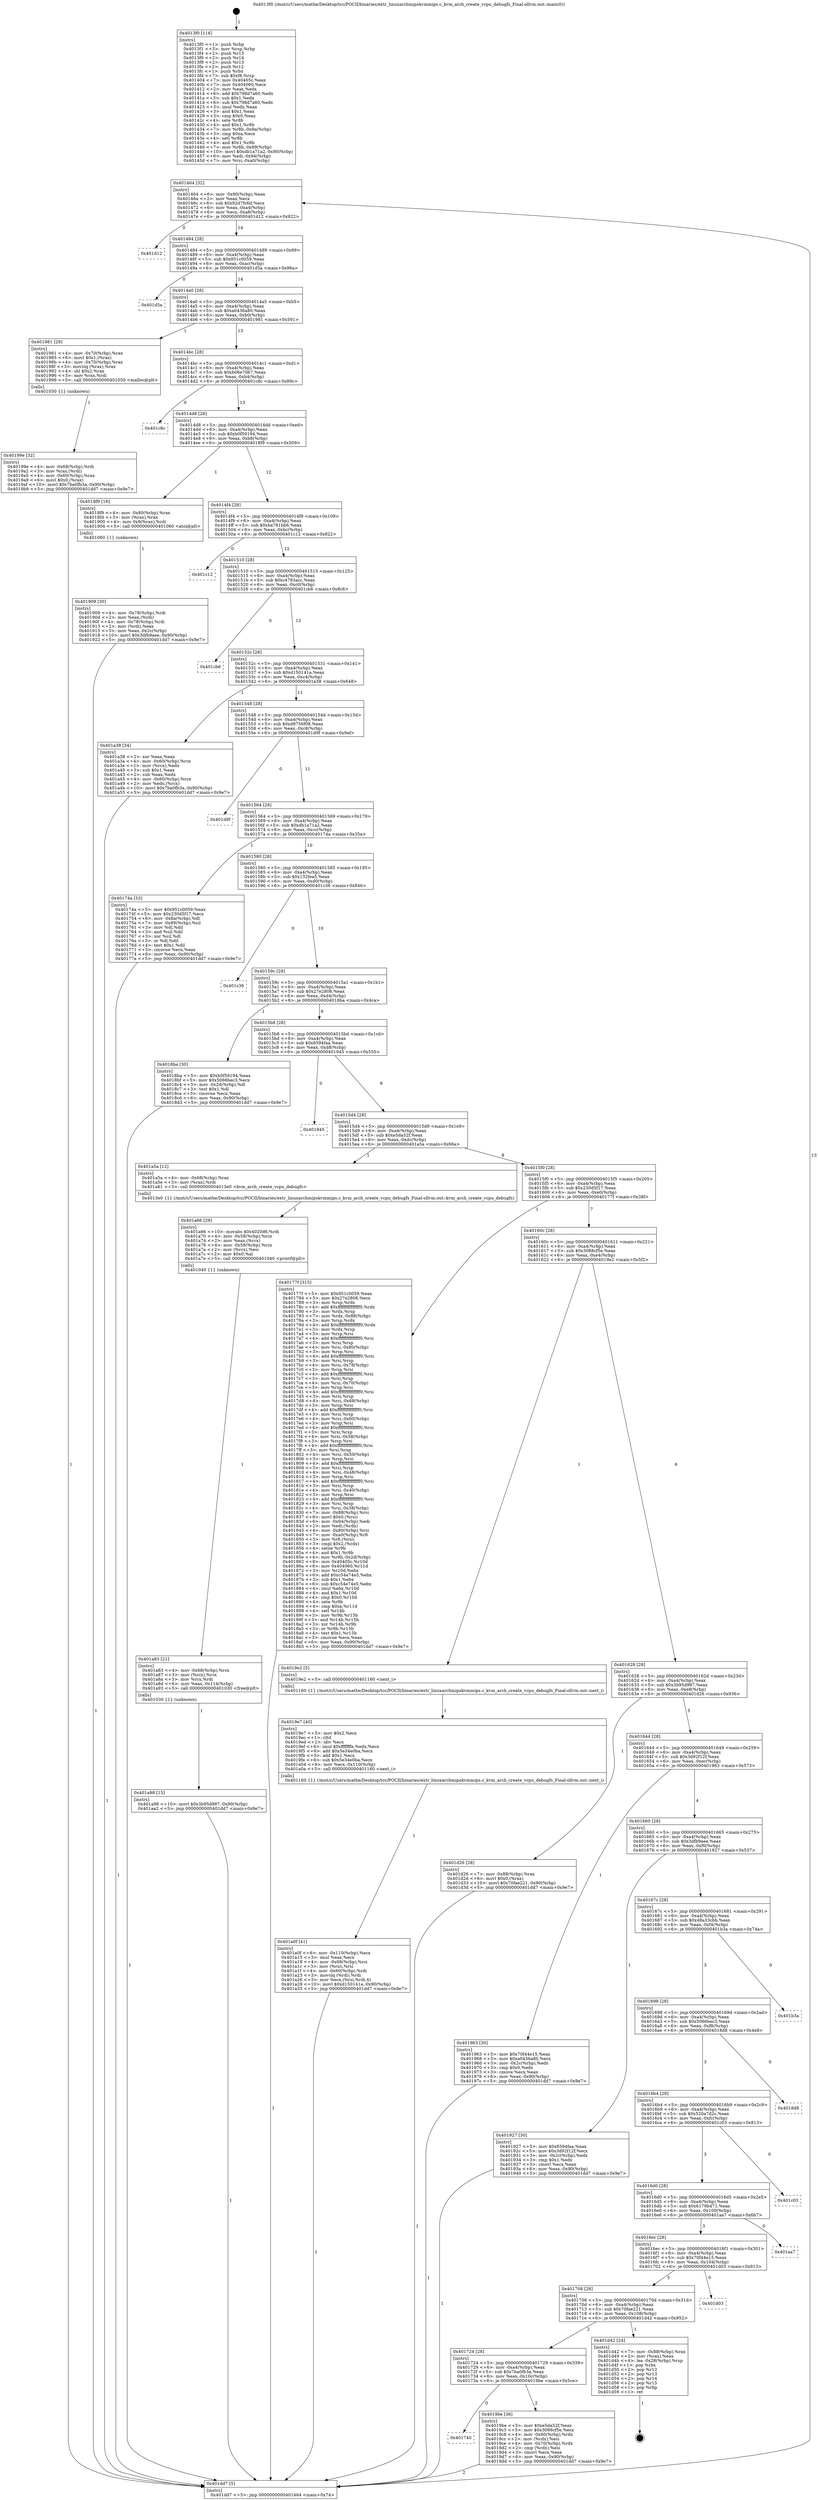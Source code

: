 digraph "0x4013f0" {
  label = "0x4013f0 (/mnt/c/Users/mathe/Desktop/tcc/POCII/binaries/extr_linuxarchmipskvmmips.c_kvm_arch_create_vcpu_debugfs_Final-ollvm.out::main(0))"
  labelloc = "t"
  node[shape=record]

  Entry [label="",width=0.3,height=0.3,shape=circle,fillcolor=black,style=filled]
  "0x401464" [label="{
     0x401464 [32]\l
     | [instrs]\l
     &nbsp;&nbsp;0x401464 \<+6\>: mov -0x90(%rbp),%eax\l
     &nbsp;&nbsp;0x40146a \<+2\>: mov %eax,%ecx\l
     &nbsp;&nbsp;0x40146c \<+6\>: sub $0x92d7fc6d,%ecx\l
     &nbsp;&nbsp;0x401472 \<+6\>: mov %eax,-0xa4(%rbp)\l
     &nbsp;&nbsp;0x401478 \<+6\>: mov %ecx,-0xa8(%rbp)\l
     &nbsp;&nbsp;0x40147e \<+6\>: je 0000000000401d12 \<main+0x922\>\l
  }"]
  "0x401d12" [label="{
     0x401d12\l
  }", style=dashed]
  "0x401484" [label="{
     0x401484 [28]\l
     | [instrs]\l
     &nbsp;&nbsp;0x401484 \<+5\>: jmp 0000000000401489 \<main+0x99\>\l
     &nbsp;&nbsp;0x401489 \<+6\>: mov -0xa4(%rbp),%eax\l
     &nbsp;&nbsp;0x40148f \<+5\>: sub $0x951c0059,%eax\l
     &nbsp;&nbsp;0x401494 \<+6\>: mov %eax,-0xac(%rbp)\l
     &nbsp;&nbsp;0x40149a \<+6\>: je 0000000000401d5a \<main+0x96a\>\l
  }"]
  Exit [label="",width=0.3,height=0.3,shape=circle,fillcolor=black,style=filled,peripheries=2]
  "0x401d5a" [label="{
     0x401d5a\l
  }", style=dashed]
  "0x4014a0" [label="{
     0x4014a0 [28]\l
     | [instrs]\l
     &nbsp;&nbsp;0x4014a0 \<+5\>: jmp 00000000004014a5 \<main+0xb5\>\l
     &nbsp;&nbsp;0x4014a5 \<+6\>: mov -0xa4(%rbp),%eax\l
     &nbsp;&nbsp;0x4014ab \<+5\>: sub $0xa0436a80,%eax\l
     &nbsp;&nbsp;0x4014b0 \<+6\>: mov %eax,-0xb0(%rbp)\l
     &nbsp;&nbsp;0x4014b6 \<+6\>: je 0000000000401981 \<main+0x591\>\l
  }"]
  "0x401a98" [label="{
     0x401a98 [15]\l
     | [instrs]\l
     &nbsp;&nbsp;0x401a98 \<+10\>: movl $0x3b95d987,-0x90(%rbp)\l
     &nbsp;&nbsp;0x401aa2 \<+5\>: jmp 0000000000401dd7 \<main+0x9e7\>\l
  }"]
  "0x401981" [label="{
     0x401981 [29]\l
     | [instrs]\l
     &nbsp;&nbsp;0x401981 \<+4\>: mov -0x70(%rbp),%rax\l
     &nbsp;&nbsp;0x401985 \<+6\>: movl $0x1,(%rax)\l
     &nbsp;&nbsp;0x40198b \<+4\>: mov -0x70(%rbp),%rax\l
     &nbsp;&nbsp;0x40198f \<+3\>: movslq (%rax),%rax\l
     &nbsp;&nbsp;0x401992 \<+4\>: shl $0x2,%rax\l
     &nbsp;&nbsp;0x401996 \<+3\>: mov %rax,%rdi\l
     &nbsp;&nbsp;0x401999 \<+5\>: call 0000000000401050 \<malloc@plt\>\l
     | [calls]\l
     &nbsp;&nbsp;0x401050 \{1\} (unknown)\l
  }"]
  "0x4014bc" [label="{
     0x4014bc [28]\l
     | [instrs]\l
     &nbsp;&nbsp;0x4014bc \<+5\>: jmp 00000000004014c1 \<main+0xd1\>\l
     &nbsp;&nbsp;0x4014c1 \<+6\>: mov -0xa4(%rbp),%eax\l
     &nbsp;&nbsp;0x4014c7 \<+5\>: sub $0xb06e7067,%eax\l
     &nbsp;&nbsp;0x4014cc \<+6\>: mov %eax,-0xb4(%rbp)\l
     &nbsp;&nbsp;0x4014d2 \<+6\>: je 0000000000401c8c \<main+0x89c\>\l
  }"]
  "0x401a83" [label="{
     0x401a83 [21]\l
     | [instrs]\l
     &nbsp;&nbsp;0x401a83 \<+4\>: mov -0x68(%rbp),%rcx\l
     &nbsp;&nbsp;0x401a87 \<+3\>: mov (%rcx),%rcx\l
     &nbsp;&nbsp;0x401a8a \<+3\>: mov %rcx,%rdi\l
     &nbsp;&nbsp;0x401a8d \<+6\>: mov %eax,-0x114(%rbp)\l
     &nbsp;&nbsp;0x401a93 \<+5\>: call 0000000000401030 \<free@plt\>\l
     | [calls]\l
     &nbsp;&nbsp;0x401030 \{1\} (unknown)\l
  }"]
  "0x401c8c" [label="{
     0x401c8c\l
  }", style=dashed]
  "0x4014d8" [label="{
     0x4014d8 [28]\l
     | [instrs]\l
     &nbsp;&nbsp;0x4014d8 \<+5\>: jmp 00000000004014dd \<main+0xed\>\l
     &nbsp;&nbsp;0x4014dd \<+6\>: mov -0xa4(%rbp),%eax\l
     &nbsp;&nbsp;0x4014e3 \<+5\>: sub $0xb0f59194,%eax\l
     &nbsp;&nbsp;0x4014e8 \<+6\>: mov %eax,-0xb8(%rbp)\l
     &nbsp;&nbsp;0x4014ee \<+6\>: je 00000000004018f9 \<main+0x509\>\l
  }"]
  "0x401a66" [label="{
     0x401a66 [29]\l
     | [instrs]\l
     &nbsp;&nbsp;0x401a66 \<+10\>: movabs $0x4020d6,%rdi\l
     &nbsp;&nbsp;0x401a70 \<+4\>: mov -0x58(%rbp),%rcx\l
     &nbsp;&nbsp;0x401a74 \<+2\>: mov %eax,(%rcx)\l
     &nbsp;&nbsp;0x401a76 \<+4\>: mov -0x58(%rbp),%rcx\l
     &nbsp;&nbsp;0x401a7a \<+2\>: mov (%rcx),%esi\l
     &nbsp;&nbsp;0x401a7c \<+2\>: mov $0x0,%al\l
     &nbsp;&nbsp;0x401a7e \<+5\>: call 0000000000401040 \<printf@plt\>\l
     | [calls]\l
     &nbsp;&nbsp;0x401040 \{1\} (unknown)\l
  }"]
  "0x4018f9" [label="{
     0x4018f9 [16]\l
     | [instrs]\l
     &nbsp;&nbsp;0x4018f9 \<+4\>: mov -0x80(%rbp),%rax\l
     &nbsp;&nbsp;0x4018fd \<+3\>: mov (%rax),%rax\l
     &nbsp;&nbsp;0x401900 \<+4\>: mov 0x8(%rax),%rdi\l
     &nbsp;&nbsp;0x401904 \<+5\>: call 0000000000401060 \<atoi@plt\>\l
     | [calls]\l
     &nbsp;&nbsp;0x401060 \{1\} (unknown)\l
  }"]
  "0x4014f4" [label="{
     0x4014f4 [28]\l
     | [instrs]\l
     &nbsp;&nbsp;0x4014f4 \<+5\>: jmp 00000000004014f9 \<main+0x109\>\l
     &nbsp;&nbsp;0x4014f9 \<+6\>: mov -0xa4(%rbp),%eax\l
     &nbsp;&nbsp;0x4014ff \<+5\>: sub $0xba781bb6,%eax\l
     &nbsp;&nbsp;0x401504 \<+6\>: mov %eax,-0xbc(%rbp)\l
     &nbsp;&nbsp;0x40150a \<+6\>: je 0000000000401c12 \<main+0x822\>\l
  }"]
  "0x401a0f" [label="{
     0x401a0f [41]\l
     | [instrs]\l
     &nbsp;&nbsp;0x401a0f \<+6\>: mov -0x110(%rbp),%ecx\l
     &nbsp;&nbsp;0x401a15 \<+3\>: imul %eax,%ecx\l
     &nbsp;&nbsp;0x401a18 \<+4\>: mov -0x68(%rbp),%rsi\l
     &nbsp;&nbsp;0x401a1c \<+3\>: mov (%rsi),%rsi\l
     &nbsp;&nbsp;0x401a1f \<+4\>: mov -0x60(%rbp),%rdi\l
     &nbsp;&nbsp;0x401a23 \<+3\>: movslq (%rdi),%rdi\l
     &nbsp;&nbsp;0x401a26 \<+3\>: mov %ecx,(%rsi,%rdi,4)\l
     &nbsp;&nbsp;0x401a29 \<+10\>: movl $0xd150141a,-0x90(%rbp)\l
     &nbsp;&nbsp;0x401a33 \<+5\>: jmp 0000000000401dd7 \<main+0x9e7\>\l
  }"]
  "0x401c12" [label="{
     0x401c12\l
  }", style=dashed]
  "0x401510" [label="{
     0x401510 [28]\l
     | [instrs]\l
     &nbsp;&nbsp;0x401510 \<+5\>: jmp 0000000000401515 \<main+0x125\>\l
     &nbsp;&nbsp;0x401515 \<+6\>: mov -0xa4(%rbp),%eax\l
     &nbsp;&nbsp;0x40151b \<+5\>: sub $0xc4783acc,%eax\l
     &nbsp;&nbsp;0x401520 \<+6\>: mov %eax,-0xc0(%rbp)\l
     &nbsp;&nbsp;0x401526 \<+6\>: je 0000000000401cb6 \<main+0x8c6\>\l
  }"]
  "0x4019e7" [label="{
     0x4019e7 [40]\l
     | [instrs]\l
     &nbsp;&nbsp;0x4019e7 \<+5\>: mov $0x2,%ecx\l
     &nbsp;&nbsp;0x4019ec \<+1\>: cltd\l
     &nbsp;&nbsp;0x4019ed \<+2\>: idiv %ecx\l
     &nbsp;&nbsp;0x4019ef \<+6\>: imul $0xfffffffe,%edx,%ecx\l
     &nbsp;&nbsp;0x4019f5 \<+6\>: add $0x5e34e0ba,%ecx\l
     &nbsp;&nbsp;0x4019fb \<+3\>: add $0x1,%ecx\l
     &nbsp;&nbsp;0x4019fe \<+6\>: sub $0x5e34e0ba,%ecx\l
     &nbsp;&nbsp;0x401a04 \<+6\>: mov %ecx,-0x110(%rbp)\l
     &nbsp;&nbsp;0x401a0a \<+5\>: call 0000000000401160 \<next_i\>\l
     | [calls]\l
     &nbsp;&nbsp;0x401160 \{1\} (/mnt/c/Users/mathe/Desktop/tcc/POCII/binaries/extr_linuxarchmipskvmmips.c_kvm_arch_create_vcpu_debugfs_Final-ollvm.out::next_i)\l
  }"]
  "0x401cb6" [label="{
     0x401cb6\l
  }", style=dashed]
  "0x40152c" [label="{
     0x40152c [28]\l
     | [instrs]\l
     &nbsp;&nbsp;0x40152c \<+5\>: jmp 0000000000401531 \<main+0x141\>\l
     &nbsp;&nbsp;0x401531 \<+6\>: mov -0xa4(%rbp),%eax\l
     &nbsp;&nbsp;0x401537 \<+5\>: sub $0xd150141a,%eax\l
     &nbsp;&nbsp;0x40153c \<+6\>: mov %eax,-0xc4(%rbp)\l
     &nbsp;&nbsp;0x401542 \<+6\>: je 0000000000401a38 \<main+0x648\>\l
  }"]
  "0x401740" [label="{
     0x401740\l
  }", style=dashed]
  "0x401a38" [label="{
     0x401a38 [34]\l
     | [instrs]\l
     &nbsp;&nbsp;0x401a38 \<+2\>: xor %eax,%eax\l
     &nbsp;&nbsp;0x401a3a \<+4\>: mov -0x60(%rbp),%rcx\l
     &nbsp;&nbsp;0x401a3e \<+2\>: mov (%rcx),%edx\l
     &nbsp;&nbsp;0x401a40 \<+3\>: sub $0x1,%eax\l
     &nbsp;&nbsp;0x401a43 \<+2\>: sub %eax,%edx\l
     &nbsp;&nbsp;0x401a45 \<+4\>: mov -0x60(%rbp),%rcx\l
     &nbsp;&nbsp;0x401a49 \<+2\>: mov %edx,(%rcx)\l
     &nbsp;&nbsp;0x401a4b \<+10\>: movl $0x7ba0fb3a,-0x90(%rbp)\l
     &nbsp;&nbsp;0x401a55 \<+5\>: jmp 0000000000401dd7 \<main+0x9e7\>\l
  }"]
  "0x401548" [label="{
     0x401548 [28]\l
     | [instrs]\l
     &nbsp;&nbsp;0x401548 \<+5\>: jmp 000000000040154d \<main+0x15d\>\l
     &nbsp;&nbsp;0x40154d \<+6\>: mov -0xa4(%rbp),%eax\l
     &nbsp;&nbsp;0x401553 \<+5\>: sub $0xd9756f08,%eax\l
     &nbsp;&nbsp;0x401558 \<+6\>: mov %eax,-0xc8(%rbp)\l
     &nbsp;&nbsp;0x40155e \<+6\>: je 0000000000401d9f \<main+0x9af\>\l
  }"]
  "0x4019be" [label="{
     0x4019be [36]\l
     | [instrs]\l
     &nbsp;&nbsp;0x4019be \<+5\>: mov $0xe5da52f,%eax\l
     &nbsp;&nbsp;0x4019c3 \<+5\>: mov $0x3088cf5e,%ecx\l
     &nbsp;&nbsp;0x4019c8 \<+4\>: mov -0x60(%rbp),%rdx\l
     &nbsp;&nbsp;0x4019cc \<+2\>: mov (%rdx),%esi\l
     &nbsp;&nbsp;0x4019ce \<+4\>: mov -0x70(%rbp),%rdx\l
     &nbsp;&nbsp;0x4019d2 \<+2\>: cmp (%rdx),%esi\l
     &nbsp;&nbsp;0x4019d4 \<+3\>: cmovl %ecx,%eax\l
     &nbsp;&nbsp;0x4019d7 \<+6\>: mov %eax,-0x90(%rbp)\l
     &nbsp;&nbsp;0x4019dd \<+5\>: jmp 0000000000401dd7 \<main+0x9e7\>\l
  }"]
  "0x401d9f" [label="{
     0x401d9f\l
  }", style=dashed]
  "0x401564" [label="{
     0x401564 [28]\l
     | [instrs]\l
     &nbsp;&nbsp;0x401564 \<+5\>: jmp 0000000000401569 \<main+0x179\>\l
     &nbsp;&nbsp;0x401569 \<+6\>: mov -0xa4(%rbp),%eax\l
     &nbsp;&nbsp;0x40156f \<+5\>: sub $0xdb1a71a2,%eax\l
     &nbsp;&nbsp;0x401574 \<+6\>: mov %eax,-0xcc(%rbp)\l
     &nbsp;&nbsp;0x40157a \<+6\>: je 000000000040174a \<main+0x35a\>\l
  }"]
  "0x401724" [label="{
     0x401724 [28]\l
     | [instrs]\l
     &nbsp;&nbsp;0x401724 \<+5\>: jmp 0000000000401729 \<main+0x339\>\l
     &nbsp;&nbsp;0x401729 \<+6\>: mov -0xa4(%rbp),%eax\l
     &nbsp;&nbsp;0x40172f \<+5\>: sub $0x7ba0fb3a,%eax\l
     &nbsp;&nbsp;0x401734 \<+6\>: mov %eax,-0x10c(%rbp)\l
     &nbsp;&nbsp;0x40173a \<+6\>: je 00000000004019be \<main+0x5ce\>\l
  }"]
  "0x40174a" [label="{
     0x40174a [53]\l
     | [instrs]\l
     &nbsp;&nbsp;0x40174a \<+5\>: mov $0x951c0059,%eax\l
     &nbsp;&nbsp;0x40174f \<+5\>: mov $0x230d5f17,%ecx\l
     &nbsp;&nbsp;0x401754 \<+6\>: mov -0x8a(%rbp),%dl\l
     &nbsp;&nbsp;0x40175a \<+7\>: mov -0x89(%rbp),%sil\l
     &nbsp;&nbsp;0x401761 \<+3\>: mov %dl,%dil\l
     &nbsp;&nbsp;0x401764 \<+3\>: and %sil,%dil\l
     &nbsp;&nbsp;0x401767 \<+3\>: xor %sil,%dl\l
     &nbsp;&nbsp;0x40176a \<+3\>: or %dl,%dil\l
     &nbsp;&nbsp;0x40176d \<+4\>: test $0x1,%dil\l
     &nbsp;&nbsp;0x401771 \<+3\>: cmovne %ecx,%eax\l
     &nbsp;&nbsp;0x401774 \<+6\>: mov %eax,-0x90(%rbp)\l
     &nbsp;&nbsp;0x40177a \<+5\>: jmp 0000000000401dd7 \<main+0x9e7\>\l
  }"]
  "0x401580" [label="{
     0x401580 [28]\l
     | [instrs]\l
     &nbsp;&nbsp;0x401580 \<+5\>: jmp 0000000000401585 \<main+0x195\>\l
     &nbsp;&nbsp;0x401585 \<+6\>: mov -0xa4(%rbp),%eax\l
     &nbsp;&nbsp;0x40158b \<+5\>: sub $0x132fea5,%eax\l
     &nbsp;&nbsp;0x401590 \<+6\>: mov %eax,-0xd0(%rbp)\l
     &nbsp;&nbsp;0x401596 \<+6\>: je 0000000000401c36 \<main+0x846\>\l
  }"]
  "0x401dd7" [label="{
     0x401dd7 [5]\l
     | [instrs]\l
     &nbsp;&nbsp;0x401dd7 \<+5\>: jmp 0000000000401464 \<main+0x74\>\l
  }"]
  "0x4013f0" [label="{
     0x4013f0 [116]\l
     | [instrs]\l
     &nbsp;&nbsp;0x4013f0 \<+1\>: push %rbp\l
     &nbsp;&nbsp;0x4013f1 \<+3\>: mov %rsp,%rbp\l
     &nbsp;&nbsp;0x4013f4 \<+2\>: push %r15\l
     &nbsp;&nbsp;0x4013f6 \<+2\>: push %r14\l
     &nbsp;&nbsp;0x4013f8 \<+2\>: push %r13\l
     &nbsp;&nbsp;0x4013fa \<+2\>: push %r12\l
     &nbsp;&nbsp;0x4013fc \<+1\>: push %rbx\l
     &nbsp;&nbsp;0x4013fd \<+7\>: sub $0xf8,%rsp\l
     &nbsp;&nbsp;0x401404 \<+7\>: mov 0x40405c,%eax\l
     &nbsp;&nbsp;0x40140b \<+7\>: mov 0x404060,%ecx\l
     &nbsp;&nbsp;0x401412 \<+2\>: mov %eax,%edx\l
     &nbsp;&nbsp;0x401414 \<+6\>: add $0x798d7a60,%edx\l
     &nbsp;&nbsp;0x40141a \<+3\>: sub $0x1,%edx\l
     &nbsp;&nbsp;0x40141d \<+6\>: sub $0x798d7a60,%edx\l
     &nbsp;&nbsp;0x401423 \<+3\>: imul %edx,%eax\l
     &nbsp;&nbsp;0x401426 \<+3\>: and $0x1,%eax\l
     &nbsp;&nbsp;0x401429 \<+3\>: cmp $0x0,%eax\l
     &nbsp;&nbsp;0x40142c \<+4\>: sete %r8b\l
     &nbsp;&nbsp;0x401430 \<+4\>: and $0x1,%r8b\l
     &nbsp;&nbsp;0x401434 \<+7\>: mov %r8b,-0x8a(%rbp)\l
     &nbsp;&nbsp;0x40143b \<+3\>: cmp $0xa,%ecx\l
     &nbsp;&nbsp;0x40143e \<+4\>: setl %r8b\l
     &nbsp;&nbsp;0x401442 \<+4\>: and $0x1,%r8b\l
     &nbsp;&nbsp;0x401446 \<+7\>: mov %r8b,-0x89(%rbp)\l
     &nbsp;&nbsp;0x40144d \<+10\>: movl $0xdb1a71a2,-0x90(%rbp)\l
     &nbsp;&nbsp;0x401457 \<+6\>: mov %edi,-0x94(%rbp)\l
     &nbsp;&nbsp;0x40145d \<+7\>: mov %rsi,-0xa0(%rbp)\l
  }"]
  "0x401d42" [label="{
     0x401d42 [24]\l
     | [instrs]\l
     &nbsp;&nbsp;0x401d42 \<+7\>: mov -0x88(%rbp),%rax\l
     &nbsp;&nbsp;0x401d49 \<+2\>: mov (%rax),%eax\l
     &nbsp;&nbsp;0x401d4b \<+4\>: lea -0x28(%rbp),%rsp\l
     &nbsp;&nbsp;0x401d4f \<+1\>: pop %rbx\l
     &nbsp;&nbsp;0x401d50 \<+2\>: pop %r12\l
     &nbsp;&nbsp;0x401d52 \<+2\>: pop %r13\l
     &nbsp;&nbsp;0x401d54 \<+2\>: pop %r14\l
     &nbsp;&nbsp;0x401d56 \<+2\>: pop %r15\l
     &nbsp;&nbsp;0x401d58 \<+1\>: pop %rbp\l
     &nbsp;&nbsp;0x401d59 \<+1\>: ret\l
  }"]
  "0x401c36" [label="{
     0x401c36\l
  }", style=dashed]
  "0x40159c" [label="{
     0x40159c [28]\l
     | [instrs]\l
     &nbsp;&nbsp;0x40159c \<+5\>: jmp 00000000004015a1 \<main+0x1b1\>\l
     &nbsp;&nbsp;0x4015a1 \<+6\>: mov -0xa4(%rbp),%eax\l
     &nbsp;&nbsp;0x4015a7 \<+5\>: sub $0x27e2808,%eax\l
     &nbsp;&nbsp;0x4015ac \<+6\>: mov %eax,-0xd4(%rbp)\l
     &nbsp;&nbsp;0x4015b2 \<+6\>: je 00000000004018ba \<main+0x4ca\>\l
  }"]
  "0x401708" [label="{
     0x401708 [28]\l
     | [instrs]\l
     &nbsp;&nbsp;0x401708 \<+5\>: jmp 000000000040170d \<main+0x31d\>\l
     &nbsp;&nbsp;0x40170d \<+6\>: mov -0xa4(%rbp),%eax\l
     &nbsp;&nbsp;0x401713 \<+5\>: sub $0x70fae221,%eax\l
     &nbsp;&nbsp;0x401718 \<+6\>: mov %eax,-0x108(%rbp)\l
     &nbsp;&nbsp;0x40171e \<+6\>: je 0000000000401d42 \<main+0x952\>\l
  }"]
  "0x4018ba" [label="{
     0x4018ba [30]\l
     | [instrs]\l
     &nbsp;&nbsp;0x4018ba \<+5\>: mov $0xb0f59194,%eax\l
     &nbsp;&nbsp;0x4018bf \<+5\>: mov $0x5066bec3,%ecx\l
     &nbsp;&nbsp;0x4018c4 \<+3\>: mov -0x2d(%rbp),%dl\l
     &nbsp;&nbsp;0x4018c7 \<+3\>: test $0x1,%dl\l
     &nbsp;&nbsp;0x4018ca \<+3\>: cmovne %ecx,%eax\l
     &nbsp;&nbsp;0x4018cd \<+6\>: mov %eax,-0x90(%rbp)\l
     &nbsp;&nbsp;0x4018d3 \<+5\>: jmp 0000000000401dd7 \<main+0x9e7\>\l
  }"]
  "0x4015b8" [label="{
     0x4015b8 [28]\l
     | [instrs]\l
     &nbsp;&nbsp;0x4015b8 \<+5\>: jmp 00000000004015bd \<main+0x1cd\>\l
     &nbsp;&nbsp;0x4015bd \<+6\>: mov -0xa4(%rbp),%eax\l
     &nbsp;&nbsp;0x4015c3 \<+5\>: sub $0x6594faa,%eax\l
     &nbsp;&nbsp;0x4015c8 \<+6\>: mov %eax,-0xd8(%rbp)\l
     &nbsp;&nbsp;0x4015ce \<+6\>: je 0000000000401945 \<main+0x555\>\l
  }"]
  "0x401d03" [label="{
     0x401d03\l
  }", style=dashed]
  "0x401945" [label="{
     0x401945\l
  }", style=dashed]
  "0x4015d4" [label="{
     0x4015d4 [28]\l
     | [instrs]\l
     &nbsp;&nbsp;0x4015d4 \<+5\>: jmp 00000000004015d9 \<main+0x1e9\>\l
     &nbsp;&nbsp;0x4015d9 \<+6\>: mov -0xa4(%rbp),%eax\l
     &nbsp;&nbsp;0x4015df \<+5\>: sub $0xe5da52f,%eax\l
     &nbsp;&nbsp;0x4015e4 \<+6\>: mov %eax,-0xdc(%rbp)\l
     &nbsp;&nbsp;0x4015ea \<+6\>: je 0000000000401a5a \<main+0x66a\>\l
  }"]
  "0x4016ec" [label="{
     0x4016ec [28]\l
     | [instrs]\l
     &nbsp;&nbsp;0x4016ec \<+5\>: jmp 00000000004016f1 \<main+0x301\>\l
     &nbsp;&nbsp;0x4016f1 \<+6\>: mov -0xa4(%rbp),%eax\l
     &nbsp;&nbsp;0x4016f7 \<+5\>: sub $0x70f44e15,%eax\l
     &nbsp;&nbsp;0x4016fc \<+6\>: mov %eax,-0x104(%rbp)\l
     &nbsp;&nbsp;0x401702 \<+6\>: je 0000000000401d03 \<main+0x913\>\l
  }"]
  "0x401a5a" [label="{
     0x401a5a [12]\l
     | [instrs]\l
     &nbsp;&nbsp;0x401a5a \<+4\>: mov -0x68(%rbp),%rax\l
     &nbsp;&nbsp;0x401a5e \<+3\>: mov (%rax),%rdi\l
     &nbsp;&nbsp;0x401a61 \<+5\>: call 00000000004013e0 \<kvm_arch_create_vcpu_debugfs\>\l
     | [calls]\l
     &nbsp;&nbsp;0x4013e0 \{1\} (/mnt/c/Users/mathe/Desktop/tcc/POCII/binaries/extr_linuxarchmipskvmmips.c_kvm_arch_create_vcpu_debugfs_Final-ollvm.out::kvm_arch_create_vcpu_debugfs)\l
  }"]
  "0x4015f0" [label="{
     0x4015f0 [28]\l
     | [instrs]\l
     &nbsp;&nbsp;0x4015f0 \<+5\>: jmp 00000000004015f5 \<main+0x205\>\l
     &nbsp;&nbsp;0x4015f5 \<+6\>: mov -0xa4(%rbp),%eax\l
     &nbsp;&nbsp;0x4015fb \<+5\>: sub $0x230d5f17,%eax\l
     &nbsp;&nbsp;0x401600 \<+6\>: mov %eax,-0xe0(%rbp)\l
     &nbsp;&nbsp;0x401606 \<+6\>: je 000000000040177f \<main+0x38f\>\l
  }"]
  "0x401aa7" [label="{
     0x401aa7\l
  }", style=dashed]
  "0x40177f" [label="{
     0x40177f [315]\l
     | [instrs]\l
     &nbsp;&nbsp;0x40177f \<+5\>: mov $0x951c0059,%eax\l
     &nbsp;&nbsp;0x401784 \<+5\>: mov $0x27e2808,%ecx\l
     &nbsp;&nbsp;0x401789 \<+3\>: mov %rsp,%rdx\l
     &nbsp;&nbsp;0x40178c \<+4\>: add $0xfffffffffffffff0,%rdx\l
     &nbsp;&nbsp;0x401790 \<+3\>: mov %rdx,%rsp\l
     &nbsp;&nbsp;0x401793 \<+7\>: mov %rdx,-0x88(%rbp)\l
     &nbsp;&nbsp;0x40179a \<+3\>: mov %rsp,%rdx\l
     &nbsp;&nbsp;0x40179d \<+4\>: add $0xfffffffffffffff0,%rdx\l
     &nbsp;&nbsp;0x4017a1 \<+3\>: mov %rdx,%rsp\l
     &nbsp;&nbsp;0x4017a4 \<+3\>: mov %rsp,%rsi\l
     &nbsp;&nbsp;0x4017a7 \<+4\>: add $0xfffffffffffffff0,%rsi\l
     &nbsp;&nbsp;0x4017ab \<+3\>: mov %rsi,%rsp\l
     &nbsp;&nbsp;0x4017ae \<+4\>: mov %rsi,-0x80(%rbp)\l
     &nbsp;&nbsp;0x4017b2 \<+3\>: mov %rsp,%rsi\l
     &nbsp;&nbsp;0x4017b5 \<+4\>: add $0xfffffffffffffff0,%rsi\l
     &nbsp;&nbsp;0x4017b9 \<+3\>: mov %rsi,%rsp\l
     &nbsp;&nbsp;0x4017bc \<+4\>: mov %rsi,-0x78(%rbp)\l
     &nbsp;&nbsp;0x4017c0 \<+3\>: mov %rsp,%rsi\l
     &nbsp;&nbsp;0x4017c3 \<+4\>: add $0xfffffffffffffff0,%rsi\l
     &nbsp;&nbsp;0x4017c7 \<+3\>: mov %rsi,%rsp\l
     &nbsp;&nbsp;0x4017ca \<+4\>: mov %rsi,-0x70(%rbp)\l
     &nbsp;&nbsp;0x4017ce \<+3\>: mov %rsp,%rsi\l
     &nbsp;&nbsp;0x4017d1 \<+4\>: add $0xfffffffffffffff0,%rsi\l
     &nbsp;&nbsp;0x4017d5 \<+3\>: mov %rsi,%rsp\l
     &nbsp;&nbsp;0x4017d8 \<+4\>: mov %rsi,-0x68(%rbp)\l
     &nbsp;&nbsp;0x4017dc \<+3\>: mov %rsp,%rsi\l
     &nbsp;&nbsp;0x4017df \<+4\>: add $0xfffffffffffffff0,%rsi\l
     &nbsp;&nbsp;0x4017e3 \<+3\>: mov %rsi,%rsp\l
     &nbsp;&nbsp;0x4017e6 \<+4\>: mov %rsi,-0x60(%rbp)\l
     &nbsp;&nbsp;0x4017ea \<+3\>: mov %rsp,%rsi\l
     &nbsp;&nbsp;0x4017ed \<+4\>: add $0xfffffffffffffff0,%rsi\l
     &nbsp;&nbsp;0x4017f1 \<+3\>: mov %rsi,%rsp\l
     &nbsp;&nbsp;0x4017f4 \<+4\>: mov %rsi,-0x58(%rbp)\l
     &nbsp;&nbsp;0x4017f8 \<+3\>: mov %rsp,%rsi\l
     &nbsp;&nbsp;0x4017fb \<+4\>: add $0xfffffffffffffff0,%rsi\l
     &nbsp;&nbsp;0x4017ff \<+3\>: mov %rsi,%rsp\l
     &nbsp;&nbsp;0x401802 \<+4\>: mov %rsi,-0x50(%rbp)\l
     &nbsp;&nbsp;0x401806 \<+3\>: mov %rsp,%rsi\l
     &nbsp;&nbsp;0x401809 \<+4\>: add $0xfffffffffffffff0,%rsi\l
     &nbsp;&nbsp;0x40180d \<+3\>: mov %rsi,%rsp\l
     &nbsp;&nbsp;0x401810 \<+4\>: mov %rsi,-0x48(%rbp)\l
     &nbsp;&nbsp;0x401814 \<+3\>: mov %rsp,%rsi\l
     &nbsp;&nbsp;0x401817 \<+4\>: add $0xfffffffffffffff0,%rsi\l
     &nbsp;&nbsp;0x40181b \<+3\>: mov %rsi,%rsp\l
     &nbsp;&nbsp;0x40181e \<+4\>: mov %rsi,-0x40(%rbp)\l
     &nbsp;&nbsp;0x401822 \<+3\>: mov %rsp,%rsi\l
     &nbsp;&nbsp;0x401825 \<+4\>: add $0xfffffffffffffff0,%rsi\l
     &nbsp;&nbsp;0x401829 \<+3\>: mov %rsi,%rsp\l
     &nbsp;&nbsp;0x40182c \<+4\>: mov %rsi,-0x38(%rbp)\l
     &nbsp;&nbsp;0x401830 \<+7\>: mov -0x88(%rbp),%rsi\l
     &nbsp;&nbsp;0x401837 \<+6\>: movl $0x0,(%rsi)\l
     &nbsp;&nbsp;0x40183d \<+6\>: mov -0x94(%rbp),%edi\l
     &nbsp;&nbsp;0x401843 \<+2\>: mov %edi,(%rdx)\l
     &nbsp;&nbsp;0x401845 \<+4\>: mov -0x80(%rbp),%rsi\l
     &nbsp;&nbsp;0x401849 \<+7\>: mov -0xa0(%rbp),%r8\l
     &nbsp;&nbsp;0x401850 \<+3\>: mov %r8,(%rsi)\l
     &nbsp;&nbsp;0x401853 \<+3\>: cmpl $0x2,(%rdx)\l
     &nbsp;&nbsp;0x401856 \<+4\>: setne %r9b\l
     &nbsp;&nbsp;0x40185a \<+4\>: and $0x1,%r9b\l
     &nbsp;&nbsp;0x40185e \<+4\>: mov %r9b,-0x2d(%rbp)\l
     &nbsp;&nbsp;0x401862 \<+8\>: mov 0x40405c,%r10d\l
     &nbsp;&nbsp;0x40186a \<+8\>: mov 0x404060,%r11d\l
     &nbsp;&nbsp;0x401872 \<+3\>: mov %r10d,%ebx\l
     &nbsp;&nbsp;0x401875 \<+6\>: add $0xc54e74e5,%ebx\l
     &nbsp;&nbsp;0x40187b \<+3\>: sub $0x1,%ebx\l
     &nbsp;&nbsp;0x40187e \<+6\>: sub $0xc54e74e5,%ebx\l
     &nbsp;&nbsp;0x401884 \<+4\>: imul %ebx,%r10d\l
     &nbsp;&nbsp;0x401888 \<+4\>: and $0x1,%r10d\l
     &nbsp;&nbsp;0x40188c \<+4\>: cmp $0x0,%r10d\l
     &nbsp;&nbsp;0x401890 \<+4\>: sete %r9b\l
     &nbsp;&nbsp;0x401894 \<+4\>: cmp $0xa,%r11d\l
     &nbsp;&nbsp;0x401898 \<+4\>: setl %r14b\l
     &nbsp;&nbsp;0x40189c \<+3\>: mov %r9b,%r15b\l
     &nbsp;&nbsp;0x40189f \<+3\>: and %r14b,%r15b\l
     &nbsp;&nbsp;0x4018a2 \<+3\>: xor %r14b,%r9b\l
     &nbsp;&nbsp;0x4018a5 \<+3\>: or %r9b,%r15b\l
     &nbsp;&nbsp;0x4018a8 \<+4\>: test $0x1,%r15b\l
     &nbsp;&nbsp;0x4018ac \<+3\>: cmovne %ecx,%eax\l
     &nbsp;&nbsp;0x4018af \<+6\>: mov %eax,-0x90(%rbp)\l
     &nbsp;&nbsp;0x4018b5 \<+5\>: jmp 0000000000401dd7 \<main+0x9e7\>\l
  }"]
  "0x40160c" [label="{
     0x40160c [28]\l
     | [instrs]\l
     &nbsp;&nbsp;0x40160c \<+5\>: jmp 0000000000401611 \<main+0x221\>\l
     &nbsp;&nbsp;0x401611 \<+6\>: mov -0xa4(%rbp),%eax\l
     &nbsp;&nbsp;0x401617 \<+5\>: sub $0x3088cf5e,%eax\l
     &nbsp;&nbsp;0x40161c \<+6\>: mov %eax,-0xe4(%rbp)\l
     &nbsp;&nbsp;0x401622 \<+6\>: je 00000000004019e2 \<main+0x5f2\>\l
  }"]
  "0x4016d0" [label="{
     0x4016d0 [28]\l
     | [instrs]\l
     &nbsp;&nbsp;0x4016d0 \<+5\>: jmp 00000000004016d5 \<main+0x2e5\>\l
     &nbsp;&nbsp;0x4016d5 \<+6\>: mov -0xa4(%rbp),%eax\l
     &nbsp;&nbsp;0x4016db \<+5\>: sub $0x6179b471,%eax\l
     &nbsp;&nbsp;0x4016e0 \<+6\>: mov %eax,-0x100(%rbp)\l
     &nbsp;&nbsp;0x4016e6 \<+6\>: je 0000000000401aa7 \<main+0x6b7\>\l
  }"]
  "0x401909" [label="{
     0x401909 [30]\l
     | [instrs]\l
     &nbsp;&nbsp;0x401909 \<+4\>: mov -0x78(%rbp),%rdi\l
     &nbsp;&nbsp;0x40190d \<+2\>: mov %eax,(%rdi)\l
     &nbsp;&nbsp;0x40190f \<+4\>: mov -0x78(%rbp),%rdi\l
     &nbsp;&nbsp;0x401913 \<+2\>: mov (%rdi),%eax\l
     &nbsp;&nbsp;0x401915 \<+3\>: mov %eax,-0x2c(%rbp)\l
     &nbsp;&nbsp;0x401918 \<+10\>: movl $0x3dfb9aee,-0x90(%rbp)\l
     &nbsp;&nbsp;0x401922 \<+5\>: jmp 0000000000401dd7 \<main+0x9e7\>\l
  }"]
  "0x401c03" [label="{
     0x401c03\l
  }", style=dashed]
  "0x4019e2" [label="{
     0x4019e2 [5]\l
     | [instrs]\l
     &nbsp;&nbsp;0x4019e2 \<+5\>: call 0000000000401160 \<next_i\>\l
     | [calls]\l
     &nbsp;&nbsp;0x401160 \{1\} (/mnt/c/Users/mathe/Desktop/tcc/POCII/binaries/extr_linuxarchmipskvmmips.c_kvm_arch_create_vcpu_debugfs_Final-ollvm.out::next_i)\l
  }"]
  "0x401628" [label="{
     0x401628 [28]\l
     | [instrs]\l
     &nbsp;&nbsp;0x401628 \<+5\>: jmp 000000000040162d \<main+0x23d\>\l
     &nbsp;&nbsp;0x40162d \<+6\>: mov -0xa4(%rbp),%eax\l
     &nbsp;&nbsp;0x401633 \<+5\>: sub $0x3b95d987,%eax\l
     &nbsp;&nbsp;0x401638 \<+6\>: mov %eax,-0xe8(%rbp)\l
     &nbsp;&nbsp;0x40163e \<+6\>: je 0000000000401d26 \<main+0x936\>\l
  }"]
  "0x4016b4" [label="{
     0x4016b4 [28]\l
     | [instrs]\l
     &nbsp;&nbsp;0x4016b4 \<+5\>: jmp 00000000004016b9 \<main+0x2c9\>\l
     &nbsp;&nbsp;0x4016b9 \<+6\>: mov -0xa4(%rbp),%eax\l
     &nbsp;&nbsp;0x4016bf \<+5\>: sub $0x520a7d2c,%eax\l
     &nbsp;&nbsp;0x4016c4 \<+6\>: mov %eax,-0xfc(%rbp)\l
     &nbsp;&nbsp;0x4016ca \<+6\>: je 0000000000401c03 \<main+0x813\>\l
  }"]
  "0x401d26" [label="{
     0x401d26 [28]\l
     | [instrs]\l
     &nbsp;&nbsp;0x401d26 \<+7\>: mov -0x88(%rbp),%rax\l
     &nbsp;&nbsp;0x401d2d \<+6\>: movl $0x0,(%rax)\l
     &nbsp;&nbsp;0x401d33 \<+10\>: movl $0x70fae221,-0x90(%rbp)\l
     &nbsp;&nbsp;0x401d3d \<+5\>: jmp 0000000000401dd7 \<main+0x9e7\>\l
  }"]
  "0x401644" [label="{
     0x401644 [28]\l
     | [instrs]\l
     &nbsp;&nbsp;0x401644 \<+5\>: jmp 0000000000401649 \<main+0x259\>\l
     &nbsp;&nbsp;0x401649 \<+6\>: mov -0xa4(%rbp),%eax\l
     &nbsp;&nbsp;0x40164f \<+5\>: sub $0x3d92f12f,%eax\l
     &nbsp;&nbsp;0x401654 \<+6\>: mov %eax,-0xec(%rbp)\l
     &nbsp;&nbsp;0x40165a \<+6\>: je 0000000000401963 \<main+0x573\>\l
  }"]
  "0x4018d8" [label="{
     0x4018d8\l
  }", style=dashed]
  "0x401963" [label="{
     0x401963 [30]\l
     | [instrs]\l
     &nbsp;&nbsp;0x401963 \<+5\>: mov $0x70f44e15,%eax\l
     &nbsp;&nbsp;0x401968 \<+5\>: mov $0xa0436a80,%ecx\l
     &nbsp;&nbsp;0x40196d \<+3\>: mov -0x2c(%rbp),%edx\l
     &nbsp;&nbsp;0x401970 \<+3\>: cmp $0x0,%edx\l
     &nbsp;&nbsp;0x401973 \<+3\>: cmove %ecx,%eax\l
     &nbsp;&nbsp;0x401976 \<+6\>: mov %eax,-0x90(%rbp)\l
     &nbsp;&nbsp;0x40197c \<+5\>: jmp 0000000000401dd7 \<main+0x9e7\>\l
  }"]
  "0x401660" [label="{
     0x401660 [28]\l
     | [instrs]\l
     &nbsp;&nbsp;0x401660 \<+5\>: jmp 0000000000401665 \<main+0x275\>\l
     &nbsp;&nbsp;0x401665 \<+6\>: mov -0xa4(%rbp),%eax\l
     &nbsp;&nbsp;0x40166b \<+5\>: sub $0x3dfb9aee,%eax\l
     &nbsp;&nbsp;0x401670 \<+6\>: mov %eax,-0xf0(%rbp)\l
     &nbsp;&nbsp;0x401676 \<+6\>: je 0000000000401927 \<main+0x537\>\l
  }"]
  "0x401698" [label="{
     0x401698 [28]\l
     | [instrs]\l
     &nbsp;&nbsp;0x401698 \<+5\>: jmp 000000000040169d \<main+0x2ad\>\l
     &nbsp;&nbsp;0x40169d \<+6\>: mov -0xa4(%rbp),%eax\l
     &nbsp;&nbsp;0x4016a3 \<+5\>: sub $0x5066bec3,%eax\l
     &nbsp;&nbsp;0x4016a8 \<+6\>: mov %eax,-0xf8(%rbp)\l
     &nbsp;&nbsp;0x4016ae \<+6\>: je 00000000004018d8 \<main+0x4e8\>\l
  }"]
  "0x401927" [label="{
     0x401927 [30]\l
     | [instrs]\l
     &nbsp;&nbsp;0x401927 \<+5\>: mov $0x6594faa,%eax\l
     &nbsp;&nbsp;0x40192c \<+5\>: mov $0x3d92f12f,%ecx\l
     &nbsp;&nbsp;0x401931 \<+3\>: mov -0x2c(%rbp),%edx\l
     &nbsp;&nbsp;0x401934 \<+3\>: cmp $0x1,%edx\l
     &nbsp;&nbsp;0x401937 \<+3\>: cmovl %ecx,%eax\l
     &nbsp;&nbsp;0x40193a \<+6\>: mov %eax,-0x90(%rbp)\l
     &nbsp;&nbsp;0x401940 \<+5\>: jmp 0000000000401dd7 \<main+0x9e7\>\l
  }"]
  "0x40167c" [label="{
     0x40167c [28]\l
     | [instrs]\l
     &nbsp;&nbsp;0x40167c \<+5\>: jmp 0000000000401681 \<main+0x291\>\l
     &nbsp;&nbsp;0x401681 \<+6\>: mov -0xa4(%rbp),%eax\l
     &nbsp;&nbsp;0x401687 \<+5\>: sub $0x48a33cbb,%eax\l
     &nbsp;&nbsp;0x40168c \<+6\>: mov %eax,-0xf4(%rbp)\l
     &nbsp;&nbsp;0x401692 \<+6\>: je 0000000000401b3a \<main+0x74a\>\l
  }"]
  "0x40199e" [label="{
     0x40199e [32]\l
     | [instrs]\l
     &nbsp;&nbsp;0x40199e \<+4\>: mov -0x68(%rbp),%rdi\l
     &nbsp;&nbsp;0x4019a2 \<+3\>: mov %rax,(%rdi)\l
     &nbsp;&nbsp;0x4019a5 \<+4\>: mov -0x60(%rbp),%rax\l
     &nbsp;&nbsp;0x4019a9 \<+6\>: movl $0x0,(%rax)\l
     &nbsp;&nbsp;0x4019af \<+10\>: movl $0x7ba0fb3a,-0x90(%rbp)\l
     &nbsp;&nbsp;0x4019b9 \<+5\>: jmp 0000000000401dd7 \<main+0x9e7\>\l
  }"]
  "0x401b3a" [label="{
     0x401b3a\l
  }", style=dashed]
  Entry -> "0x4013f0" [label=" 1"]
  "0x401464" -> "0x401d12" [label=" 0"]
  "0x401464" -> "0x401484" [label=" 14"]
  "0x401d42" -> Exit [label=" 1"]
  "0x401484" -> "0x401d5a" [label=" 0"]
  "0x401484" -> "0x4014a0" [label=" 14"]
  "0x401d26" -> "0x401dd7" [label=" 1"]
  "0x4014a0" -> "0x401981" [label=" 1"]
  "0x4014a0" -> "0x4014bc" [label=" 13"]
  "0x401a98" -> "0x401dd7" [label=" 1"]
  "0x4014bc" -> "0x401c8c" [label=" 0"]
  "0x4014bc" -> "0x4014d8" [label=" 13"]
  "0x401a83" -> "0x401a98" [label=" 1"]
  "0x4014d8" -> "0x4018f9" [label=" 1"]
  "0x4014d8" -> "0x4014f4" [label=" 12"]
  "0x401a66" -> "0x401a83" [label=" 1"]
  "0x4014f4" -> "0x401c12" [label=" 0"]
  "0x4014f4" -> "0x401510" [label=" 12"]
  "0x401a5a" -> "0x401a66" [label=" 1"]
  "0x401510" -> "0x401cb6" [label=" 0"]
  "0x401510" -> "0x40152c" [label=" 12"]
  "0x401a38" -> "0x401dd7" [label=" 1"]
  "0x40152c" -> "0x401a38" [label=" 1"]
  "0x40152c" -> "0x401548" [label=" 11"]
  "0x401a0f" -> "0x401dd7" [label=" 1"]
  "0x401548" -> "0x401d9f" [label=" 0"]
  "0x401548" -> "0x401564" [label=" 11"]
  "0x4019e7" -> "0x401a0f" [label=" 1"]
  "0x401564" -> "0x40174a" [label=" 1"]
  "0x401564" -> "0x401580" [label=" 10"]
  "0x40174a" -> "0x401dd7" [label=" 1"]
  "0x4013f0" -> "0x401464" [label=" 1"]
  "0x401dd7" -> "0x401464" [label=" 13"]
  "0x4019be" -> "0x401dd7" [label=" 2"]
  "0x401580" -> "0x401c36" [label=" 0"]
  "0x401580" -> "0x40159c" [label=" 10"]
  "0x401724" -> "0x401740" [label=" 0"]
  "0x40159c" -> "0x4018ba" [label=" 1"]
  "0x40159c" -> "0x4015b8" [label=" 9"]
  "0x4019e2" -> "0x4019e7" [label=" 1"]
  "0x4015b8" -> "0x401945" [label=" 0"]
  "0x4015b8" -> "0x4015d4" [label=" 9"]
  "0x401708" -> "0x401724" [label=" 2"]
  "0x4015d4" -> "0x401a5a" [label=" 1"]
  "0x4015d4" -> "0x4015f0" [label=" 8"]
  "0x401724" -> "0x4019be" [label=" 2"]
  "0x4015f0" -> "0x40177f" [label=" 1"]
  "0x4015f0" -> "0x40160c" [label=" 7"]
  "0x4016ec" -> "0x401708" [label=" 3"]
  "0x40177f" -> "0x401dd7" [label=" 1"]
  "0x4018ba" -> "0x401dd7" [label=" 1"]
  "0x4018f9" -> "0x401909" [label=" 1"]
  "0x401909" -> "0x401dd7" [label=" 1"]
  "0x401708" -> "0x401d42" [label=" 1"]
  "0x40160c" -> "0x4019e2" [label=" 1"]
  "0x40160c" -> "0x401628" [label=" 6"]
  "0x4016d0" -> "0x4016ec" [label=" 3"]
  "0x401628" -> "0x401d26" [label=" 1"]
  "0x401628" -> "0x401644" [label=" 5"]
  "0x4016ec" -> "0x401d03" [label=" 0"]
  "0x401644" -> "0x401963" [label=" 1"]
  "0x401644" -> "0x401660" [label=" 4"]
  "0x4016b4" -> "0x4016d0" [label=" 3"]
  "0x401660" -> "0x401927" [label=" 1"]
  "0x401660" -> "0x40167c" [label=" 3"]
  "0x401927" -> "0x401dd7" [label=" 1"]
  "0x401963" -> "0x401dd7" [label=" 1"]
  "0x401981" -> "0x40199e" [label=" 1"]
  "0x40199e" -> "0x401dd7" [label=" 1"]
  "0x4016d0" -> "0x401aa7" [label=" 0"]
  "0x40167c" -> "0x401b3a" [label=" 0"]
  "0x40167c" -> "0x401698" [label=" 3"]
  "0x4016b4" -> "0x401c03" [label=" 0"]
  "0x401698" -> "0x4018d8" [label=" 0"]
  "0x401698" -> "0x4016b4" [label=" 3"]
}
